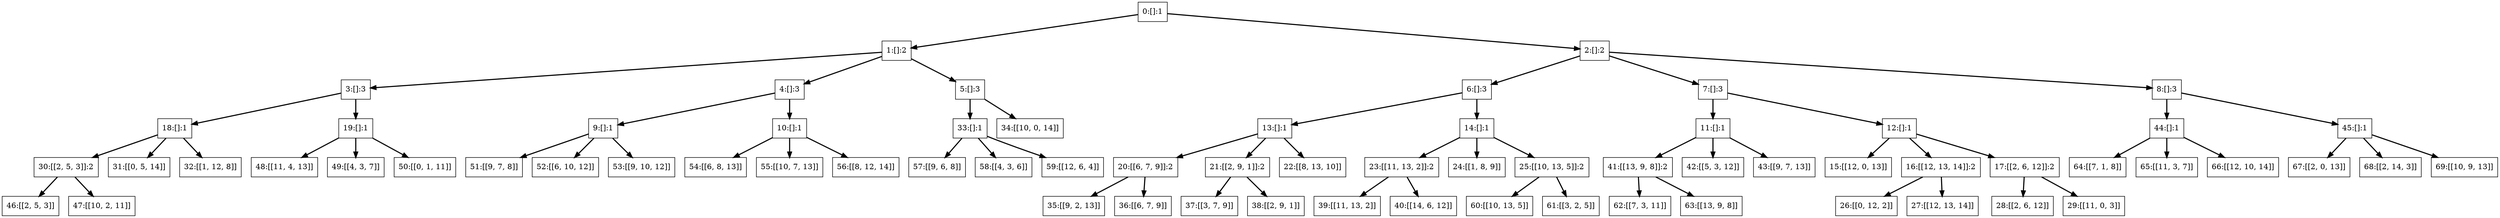digraph tree {
    "0:[]:1" [shape=box];
    "1:[]:2" [shape=box];
    "3:[]:3" [shape=box];
    "18:[]:1" [shape=box];
    "30:[[2, 5, 3]]:2" [shape=box];
    "46:[[2, 5, 3]]" [shape=box];
    "47:[[10, 2, 11]]" [shape=box];
    "31:[[0, 5, 14]]" [shape=box];
    "32:[[1, 12, 8]]" [shape=box];
    "19:[]:1" [shape=box];
    "48:[[11, 4, 13]]" [shape=box];
    "49:[[4, 3, 7]]" [shape=box];
    "50:[[0, 1, 11]]" [shape=box];
    "4:[]:3" [shape=box];
    "9:[]:1" [shape=box];
    "51:[[9, 7, 8]]" [shape=box];
    "52:[[6, 10, 12]]" [shape=box];
    "53:[[9, 10, 12]]" [shape=box];
    "10:[]:1" [shape=box];
    "54:[[6, 8, 13]]" [shape=box];
    "55:[[10, 7, 13]]" [shape=box];
    "56:[[8, 12, 14]]" [shape=box];
    "5:[]:3" [shape=box];
    "33:[]:1" [shape=box];
    "57:[[9, 6, 8]]" [shape=box];
    "58:[[4, 3, 6]]" [shape=box];
    "59:[[12, 6, 4]]" [shape=box];
    "34:[[10, 0, 14]]" [shape=box];
    "2:[]:2" [shape=box];
    "6:[]:3" [shape=box];
    "13:[]:1" [shape=box];
    "20:[[6, 7, 9]]:2" [shape=box];
    "35:[[9, 2, 13]]" [shape=box];
    "36:[[6, 7, 9]]" [shape=box];
    "21:[[2, 9, 1]]:2" [shape=box];
    "37:[[3, 7, 9]]" [shape=box];
    "38:[[2, 9, 1]]" [shape=box];
    "22:[[8, 13, 10]]" [shape=box];
    "14:[]:1" [shape=box];
    "23:[[11, 13, 2]]:2" [shape=box];
    "39:[[11, 13, 2]]" [shape=box];
    "40:[[14, 6, 12]]" [shape=box];
    "24:[[1, 8, 9]]" [shape=box];
    "25:[[10, 13, 5]]:2" [shape=box];
    "60:[[10, 13, 5]]" [shape=box];
    "61:[[3, 2, 5]]" [shape=box];
    "7:[]:3" [shape=box];
    "11:[]:1" [shape=box];
    "41:[[13, 9, 8]]:2" [shape=box];
    "62:[[7, 3, 11]]" [shape=box];
    "63:[[13, 9, 8]]" [shape=box];
    "42:[[5, 3, 12]]" [shape=box];
    "43:[[9, 7, 13]]" [shape=box];
    "12:[]:1" [shape=box];
    "15:[[12, 0, 13]]" [shape=box];
    "16:[[12, 13, 14]]:2" [shape=box];
    "26:[[0, 12, 2]]" [shape=box];
    "27:[[12, 13, 14]]" [shape=box];
    "17:[[2, 6, 12]]:2" [shape=box];
    "28:[[2, 6, 12]]" [shape=box];
    "29:[[11, 0, 3]]" [shape=box];
    "8:[]:3" [shape=box];
    "44:[]:1" [shape=box];
    "64:[[7, 1, 8]]" [shape=box];
    "65:[[11, 3, 7]]" [shape=box];
    "66:[[12, 10, 14]]" [shape=box];
    "45:[]:1" [shape=box];
    "67:[[2, 0, 13]]" [shape=box];
    "68:[[2, 14, 3]]" [shape=box];
    "69:[[10, 9, 13]]" [shape=box];
    "0:[]:1" -> "1:[]:2" [style=bold];
    "0:[]:1" -> "2:[]:2" [style=bold];
    "1:[]:2" -> "3:[]:3" [style=bold];
    "1:[]:2" -> "4:[]:3" [style=bold];
    "1:[]:2" -> "5:[]:3" [style=bold];
    "3:[]:3" -> "18:[]:1" [style=bold];
    "3:[]:3" -> "19:[]:1" [style=bold];
    "18:[]:1" -> "30:[[2, 5, 3]]:2" [style=bold];
    "18:[]:1" -> "31:[[0, 5, 14]]" [style=bold];
    "18:[]:1" -> "32:[[1, 12, 8]]" [style=bold];
    "30:[[2, 5, 3]]:2" -> "46:[[2, 5, 3]]" [style=bold];
    "30:[[2, 5, 3]]:2" -> "47:[[10, 2, 11]]" [style=bold];
    "19:[]:1" -> "48:[[11, 4, 13]]" [style=bold];
    "19:[]:1" -> "49:[[4, 3, 7]]" [style=bold];
    "19:[]:1" -> "50:[[0, 1, 11]]" [style=bold];
    "4:[]:3" -> "9:[]:1" [style=bold];
    "4:[]:3" -> "10:[]:1" [style=bold];
    "9:[]:1" -> "51:[[9, 7, 8]]" [style=bold];
    "9:[]:1" -> "52:[[6, 10, 12]]" [style=bold];
    "9:[]:1" -> "53:[[9, 10, 12]]" [style=bold];
    "10:[]:1" -> "54:[[6, 8, 13]]" [style=bold];
    "10:[]:1" -> "55:[[10, 7, 13]]" [style=bold];
    "10:[]:1" -> "56:[[8, 12, 14]]" [style=bold];
    "5:[]:3" -> "33:[]:1" [style=bold];
    "5:[]:3" -> "34:[[10, 0, 14]]" [style=bold];
    "33:[]:1" -> "57:[[9, 6, 8]]" [style=bold];
    "33:[]:1" -> "58:[[4, 3, 6]]" [style=bold];
    "33:[]:1" -> "59:[[12, 6, 4]]" [style=bold];
    "2:[]:2" -> "6:[]:3" [style=bold];
    "2:[]:2" -> "7:[]:3" [style=bold];
    "2:[]:2" -> "8:[]:3" [style=bold];
    "6:[]:3" -> "13:[]:1" [style=bold];
    "6:[]:3" -> "14:[]:1" [style=bold];
    "13:[]:1" -> "20:[[6, 7, 9]]:2" [style=bold];
    "13:[]:1" -> "21:[[2, 9, 1]]:2" [style=bold];
    "13:[]:1" -> "22:[[8, 13, 10]]" [style=bold];
    "20:[[6, 7, 9]]:2" -> "35:[[9, 2, 13]]" [style=bold];
    "20:[[6, 7, 9]]:2" -> "36:[[6, 7, 9]]" [style=bold];
    "21:[[2, 9, 1]]:2" -> "37:[[3, 7, 9]]" [style=bold];
    "21:[[2, 9, 1]]:2" -> "38:[[2, 9, 1]]" [style=bold];
    "14:[]:1" -> "23:[[11, 13, 2]]:2" [style=bold];
    "14:[]:1" -> "24:[[1, 8, 9]]" [style=bold];
    "14:[]:1" -> "25:[[10, 13, 5]]:2" [style=bold];
    "23:[[11, 13, 2]]:2" -> "39:[[11, 13, 2]]" [style=bold];
    "23:[[11, 13, 2]]:2" -> "40:[[14, 6, 12]]" [style=bold];
    "25:[[10, 13, 5]]:2" -> "60:[[10, 13, 5]]" [style=bold];
    "25:[[10, 13, 5]]:2" -> "61:[[3, 2, 5]]" [style=bold];
    "7:[]:3" -> "11:[]:1" [style=bold];
    "7:[]:3" -> "12:[]:1" [style=bold];
    "11:[]:1" -> "41:[[13, 9, 8]]:2" [style=bold];
    "11:[]:1" -> "42:[[5, 3, 12]]" [style=bold];
    "11:[]:1" -> "43:[[9, 7, 13]]" [style=bold];
    "41:[[13, 9, 8]]:2" -> "62:[[7, 3, 11]]" [style=bold];
    "41:[[13, 9, 8]]:2" -> "63:[[13, 9, 8]]" [style=bold];
    "12:[]:1" -> "15:[[12, 0, 13]]" [style=bold];
    "12:[]:1" -> "16:[[12, 13, 14]]:2" [style=bold];
    "12:[]:1" -> "17:[[2, 6, 12]]:2" [style=bold];
    "16:[[12, 13, 14]]:2" -> "26:[[0, 12, 2]]" [style=bold];
    "16:[[12, 13, 14]]:2" -> "27:[[12, 13, 14]]" [style=bold];
    "17:[[2, 6, 12]]:2" -> "28:[[2, 6, 12]]" [style=bold];
    "17:[[2, 6, 12]]:2" -> "29:[[11, 0, 3]]" [style=bold];
    "8:[]:3" -> "44:[]:1" [style=bold];
    "8:[]:3" -> "45:[]:1" [style=bold];
    "44:[]:1" -> "64:[[7, 1, 8]]" [style=bold];
    "44:[]:1" -> "65:[[11, 3, 7]]" [style=bold];
    "44:[]:1" -> "66:[[12, 10, 14]]" [style=bold];
    "45:[]:1" -> "67:[[2, 0, 13]]" [style=bold];
    "45:[]:1" -> "68:[[2, 14, 3]]" [style=bold];
    "45:[]:1" -> "69:[[10, 9, 13]]" [style=bold];
}
